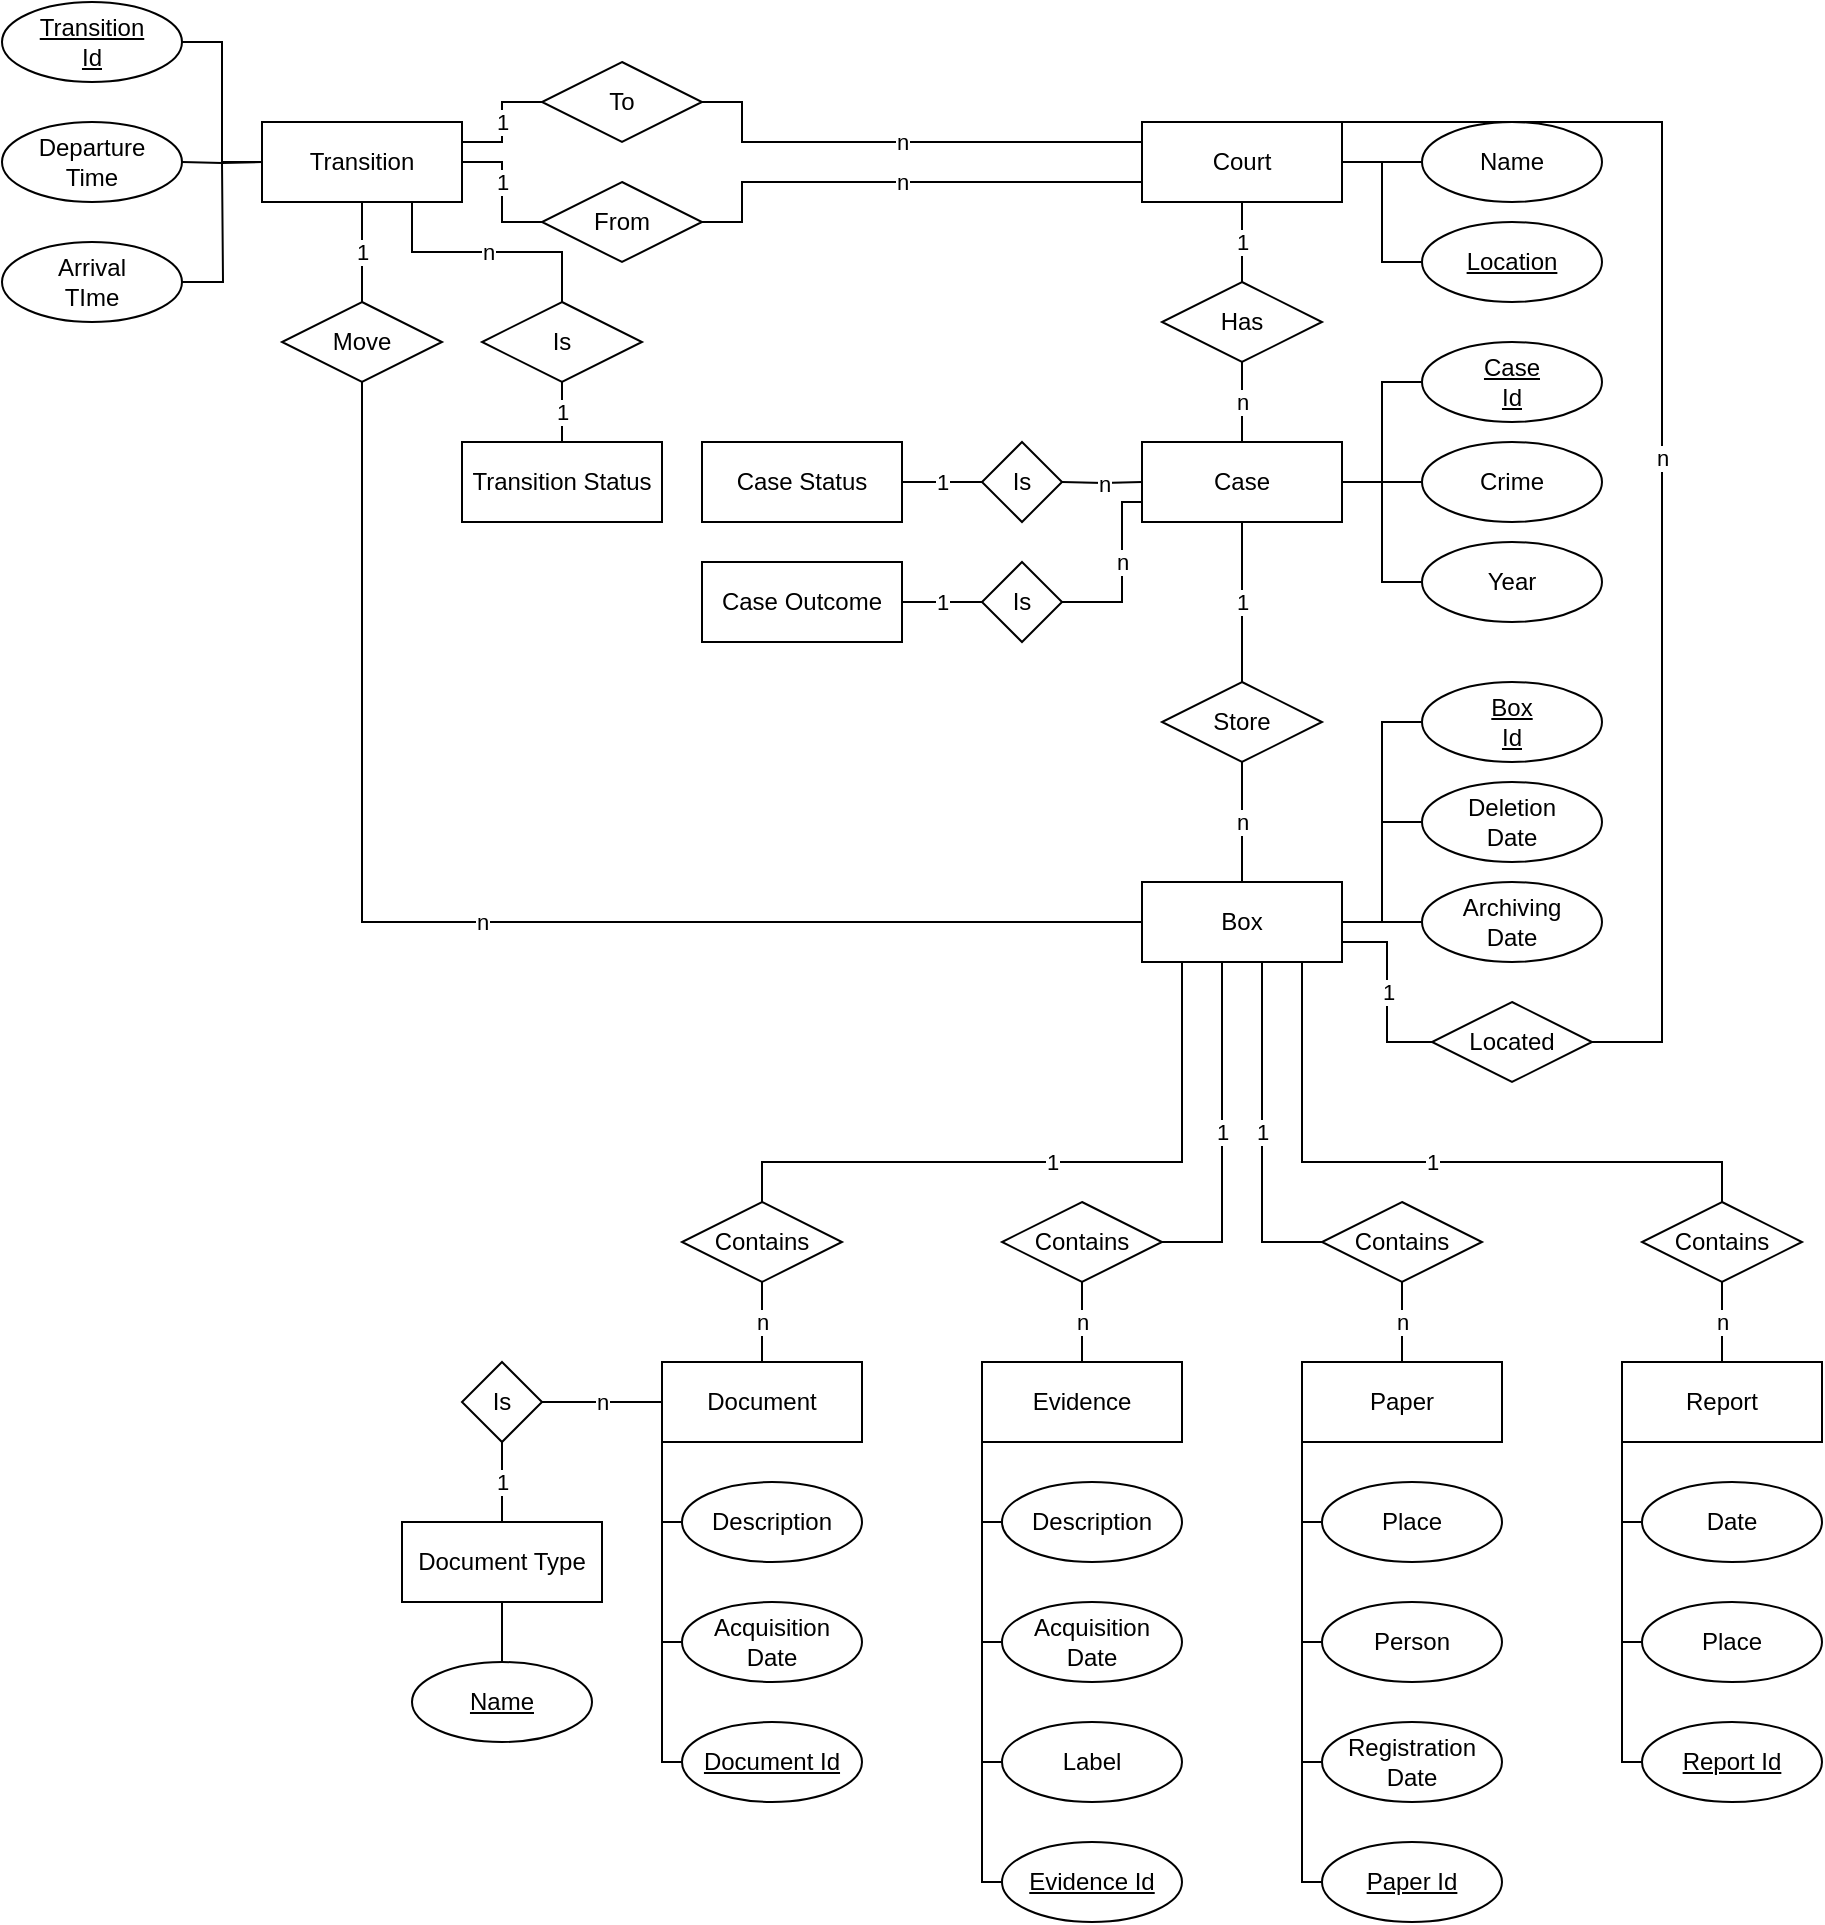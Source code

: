 <mxfile scale="1" border="NaN">
    <diagram id="T_iZSrii9Cr8BMjtHQuX" name="Schema">
        <mxGraphModel dx="1843" dy="827" grid="1" gridSize="10" guides="1" tooltips="1" connect="1" arrows="1" fold="1" page="0" pageScale="1" pageWidth="827" pageHeight="1169" background="#ffffff" math="0" shadow="0">
            <root>
                <mxCell id="0"/>
                <mxCell id="1" parent="0"/>
                <mxCell id="46" value="n" style="edgeStyle=orthogonalEdgeStyle;rounded=0;orthogonalLoop=1;jettySize=auto;html=1;endArrow=none;endFill=0;entryX=0.5;entryY=0;entryDx=0;entryDy=0;" parent="1" source="4" target="6" edge="1">
                    <mxGeometry relative="1" as="geometry">
                        <mxPoint x="-180" y="200" as="targetPoint"/>
                    </mxGeometry>
                </mxCell>
                <mxCell id="4" value="Has" style="shape=rhombus;perimeter=rhombusPerimeter;whiteSpace=wrap;html=1;align=center;" parent="1" vertex="1">
                    <mxGeometry x="-220" y="120" width="80" height="40" as="geometry"/>
                </mxCell>
                <mxCell id="22" value="1" style="edgeStyle=orthogonalEdgeStyle;rounded=0;orthogonalLoop=1;jettySize=auto;html=1;endArrow=none;endFill=0;" parent="1" source="5" target="4" edge="1">
                    <mxGeometry relative="1" as="geometry"/>
                </mxCell>
                <mxCell id="87" style="edgeStyle=orthogonalEdgeStyle;rounded=0;orthogonalLoop=1;jettySize=auto;html=1;endArrow=none;endFill=0;" parent="1" source="5" target="86" edge="1">
                    <mxGeometry relative="1" as="geometry"/>
                </mxCell>
                <mxCell id="5" value="Court" style="whiteSpace=wrap;html=1;align=center;" parent="1" vertex="1">
                    <mxGeometry x="-230" y="40" width="100" height="40" as="geometry"/>
                </mxCell>
                <mxCell id="47" value="1" style="edgeStyle=orthogonalEdgeStyle;rounded=0;orthogonalLoop=1;jettySize=auto;html=1;endArrow=none;endFill=0;entryX=0.5;entryY=0;entryDx=0;entryDy=0;" parent="1" source="6" target="7" edge="1">
                    <mxGeometry relative="1" as="geometry">
                        <mxPoint x="-170" y="300" as="targetPoint"/>
                    </mxGeometry>
                </mxCell>
                <mxCell id="90" style="edgeStyle=orthogonalEdgeStyle;rounded=0;orthogonalLoop=1;jettySize=auto;html=1;endArrow=none;endFill=0;" parent="1" source="6" target="88" edge="1">
                    <mxGeometry relative="1" as="geometry"/>
                </mxCell>
                <mxCell id="6" value="Case" style="whiteSpace=wrap;html=1;align=center;" parent="1" vertex="1">
                    <mxGeometry x="-230" y="200" width="100" height="40" as="geometry"/>
                </mxCell>
                <mxCell id="48" value="n" style="edgeStyle=orthogonalEdgeStyle;rounded=0;orthogonalLoop=1;jettySize=auto;html=1;endArrow=none;endFill=0;" parent="1" source="7" target="8" edge="1">
                    <mxGeometry relative="1" as="geometry"/>
                </mxCell>
                <mxCell id="7" value="Store" style="shape=rhombus;perimeter=rhombusPerimeter;whiteSpace=wrap;html=1;align=center;" parent="1" vertex="1">
                    <mxGeometry x="-220" y="320" width="80" height="40" as="geometry"/>
                </mxCell>
                <mxCell id="54" value="1" style="edgeStyle=orthogonalEdgeStyle;rounded=0;orthogonalLoop=1;jettySize=auto;html=1;endArrow=none;endFill=0;" parent="1" source="8" target="50" edge="1">
                    <mxGeometry relative="1" as="geometry">
                        <Array as="points">
                            <mxPoint x="-210" y="560"/>
                            <mxPoint x="-420" y="560"/>
                        </Array>
                    </mxGeometry>
                </mxCell>
                <mxCell id="57" value="1" style="edgeStyle=orthogonalEdgeStyle;rounded=0;orthogonalLoop=1;jettySize=auto;html=1;endArrow=none;endFill=0;" parent="1" source="8" target="53" edge="1">
                    <mxGeometry relative="1" as="geometry">
                        <Array as="points">
                            <mxPoint x="-150" y="560"/>
                            <mxPoint x="60" y="560"/>
                        </Array>
                    </mxGeometry>
                </mxCell>
                <mxCell id="59" value="1" style="edgeStyle=orthogonalEdgeStyle;rounded=0;orthogonalLoop=1;jettySize=auto;html=1;endArrow=none;endFill=0;" parent="1" target="51" edge="1">
                    <mxGeometry relative="1" as="geometry">
                        <mxPoint x="-190" y="460" as="sourcePoint"/>
                        <Array as="points">
                            <mxPoint x="-190" y="460"/>
                            <mxPoint x="-190" y="600"/>
                        </Array>
                    </mxGeometry>
                </mxCell>
                <mxCell id="60" value="1" style="edgeStyle=orthogonalEdgeStyle;rounded=0;orthogonalLoop=1;jettySize=auto;html=1;endArrow=none;endFill=0;" parent="1" target="52" edge="1">
                    <mxGeometry relative="1" as="geometry">
                        <mxPoint x="-170" y="460" as="sourcePoint"/>
                        <Array as="points">
                            <mxPoint x="-170" y="460"/>
                            <mxPoint x="-170" y="600"/>
                        </Array>
                    </mxGeometry>
                </mxCell>
                <mxCell id="153" value="1" style="edgeStyle=orthogonalEdgeStyle;rounded=0;orthogonalLoop=1;jettySize=auto;html=1;exitX=1;exitY=0.75;exitDx=0;exitDy=0;entryX=0;entryY=0.5;entryDx=0;entryDy=0;endArrow=none;endFill=0;" parent="1" source="8" target="152" edge="1">
                    <mxGeometry relative="1" as="geometry"/>
                </mxCell>
                <mxCell id="182" style="edgeStyle=orthogonalEdgeStyle;rounded=0;orthogonalLoop=1;jettySize=auto;html=1;exitX=1;exitY=0.25;exitDx=0;exitDy=0;entryX=0;entryY=0.5;entryDx=0;entryDy=0;endArrow=none;endFill=0;" parent="1" source="8" target="181" edge="1">
                    <mxGeometry relative="1" as="geometry">
                        <Array as="points">
                            <mxPoint x="-130" y="440"/>
                            <mxPoint x="-110" y="440"/>
                            <mxPoint x="-110" y="390"/>
                        </Array>
                    </mxGeometry>
                </mxCell>
                <mxCell id="189" style="edgeStyle=orthogonalEdgeStyle;rounded=0;orthogonalLoop=1;jettySize=auto;html=1;entryX=0;entryY=0.5;entryDx=0;entryDy=0;endArrow=none;endFill=0;" parent="1" source="8" target="188" edge="1">
                    <mxGeometry relative="1" as="geometry"/>
                </mxCell>
                <mxCell id="8" value="Box" style="whiteSpace=wrap;html=1;align=center;" parent="1" vertex="1">
                    <mxGeometry x="-230" y="420" width="100" height="40" as="geometry"/>
                </mxCell>
                <mxCell id="73" style="edgeStyle=orthogonalEdgeStyle;rounded=0;orthogonalLoop=1;jettySize=auto;html=1;exitX=0;exitY=1;exitDx=0;exitDy=0;entryX=0;entryY=0.5;entryDx=0;entryDy=0;endArrow=none;endFill=0;" parent="1" source="10" target="70" edge="1">
                    <mxGeometry relative="1" as="geometry">
                        <Array as="points">
                            <mxPoint x="-310" y="860"/>
                        </Array>
                    </mxGeometry>
                </mxCell>
                <mxCell id="195" style="edgeStyle=orthogonalEdgeStyle;rounded=0;orthogonalLoop=1;jettySize=auto;html=1;exitX=0;exitY=1;exitDx=0;exitDy=0;entryX=0;entryY=0.5;entryDx=0;entryDy=0;endArrow=none;endFill=0;" parent="1" source="10" target="194" edge="1">
                    <mxGeometry relative="1" as="geometry">
                        <Array as="points">
                            <mxPoint x="-310" y="920"/>
                        </Array>
                    </mxGeometry>
                </mxCell>
                <mxCell id="10" value="Evidence" style="whiteSpace=wrap;html=1;align=center;" parent="1" vertex="1">
                    <mxGeometry x="-310" y="660" width="100" height="40" as="geometry"/>
                </mxCell>
                <mxCell id="109" style="edgeStyle=orthogonalEdgeStyle;rounded=0;orthogonalLoop=1;jettySize=auto;html=1;exitX=0;exitY=1;exitDx=0;exitDy=0;entryX=0;entryY=0.5;entryDx=0;entryDy=0;endArrow=none;endFill=0;" parent="1" source="11" target="79" edge="1">
                    <mxGeometry relative="1" as="geometry">
                        <Array as="points">
                            <mxPoint x="-150" y="860"/>
                        </Array>
                    </mxGeometry>
                </mxCell>
                <mxCell id="193" style="edgeStyle=orthogonalEdgeStyle;rounded=0;orthogonalLoop=1;jettySize=auto;html=1;exitX=0;exitY=1;exitDx=0;exitDy=0;entryX=0;entryY=0.5;entryDx=0;entryDy=0;endArrow=none;endFill=0;" parent="1" source="11" target="192" edge="1">
                    <mxGeometry relative="1" as="geometry">
                        <Array as="points">
                            <mxPoint x="-150" y="920"/>
                        </Array>
                    </mxGeometry>
                </mxCell>
                <mxCell id="11" value="Paper" style="whiteSpace=wrap;html=1;align=center;" parent="1" vertex="1">
                    <mxGeometry x="-150" y="660" width="100" height="40" as="geometry"/>
                </mxCell>
                <mxCell id="191" style="edgeStyle=orthogonalEdgeStyle;rounded=0;orthogonalLoop=1;jettySize=auto;html=1;exitX=0;exitY=1;exitDx=0;exitDy=0;entryX=0;entryY=0.5;entryDx=0;entryDy=0;endArrow=none;endFill=0;" parent="1" source="12" target="190" edge="1">
                    <mxGeometry relative="1" as="geometry">
                        <Array as="points">
                            <mxPoint x="10" y="860"/>
                        </Array>
                    </mxGeometry>
                </mxCell>
                <mxCell id="12" value="Report" style="whiteSpace=wrap;html=1;align=center;" parent="1" vertex="1">
                    <mxGeometry x="10" y="660" width="100" height="40" as="geometry"/>
                </mxCell>
                <mxCell id="67" style="edgeStyle=orthogonalEdgeStyle;rounded=0;orthogonalLoop=1;jettySize=auto;html=1;endArrow=none;endFill=0;" parent="1" source="13" target="24" edge="1">
                    <mxGeometry relative="1" as="geometry">
                        <Array as="points">
                            <mxPoint x="-470" y="800"/>
                        </Array>
                    </mxGeometry>
                </mxCell>
                <mxCell id="84" value="n" style="edgeStyle=orthogonalEdgeStyle;rounded=0;orthogonalLoop=1;jettySize=auto;html=1;endArrow=none;endFill=0;" parent="1" source="13" target="32" edge="1">
                    <mxGeometry relative="1" as="geometry"/>
                </mxCell>
                <mxCell id="197" style="edgeStyle=orthogonalEdgeStyle;rounded=0;orthogonalLoop=1;jettySize=auto;html=1;exitX=0;exitY=1;exitDx=0;exitDy=0;entryX=0;entryY=0.5;entryDx=0;entryDy=0;endArrow=none;endFill=0;" parent="1" source="13" target="196" edge="1">
                    <mxGeometry relative="1" as="geometry">
                        <Array as="points">
                            <mxPoint x="-470" y="860"/>
                        </Array>
                    </mxGeometry>
                </mxCell>
                <mxCell id="13" value="Document" style="whiteSpace=wrap;html=1;align=center;" parent="1" vertex="1">
                    <mxGeometry x="-470" y="660" width="100" height="40" as="geometry"/>
                </mxCell>
                <mxCell id="114" style="edgeStyle=orthogonalEdgeStyle;rounded=0;orthogonalLoop=1;jettySize=auto;html=1;exitX=0;exitY=0.5;exitDx=0;exitDy=0;endArrow=none;endFill=0;" parent="1" source="23" edge="1">
                    <mxGeometry relative="1" as="geometry">
                        <mxPoint x="-470" y="740.345" as="targetPoint"/>
                    </mxGeometry>
                </mxCell>
                <mxCell id="23" value="Description" style="ellipse;whiteSpace=wrap;html=1;align=center;" parent="1" vertex="1">
                    <mxGeometry x="-460" y="720" width="90" height="40" as="geometry"/>
                </mxCell>
                <mxCell id="24" value="Acquisition&lt;br&gt;Date" style="ellipse;whiteSpace=wrap;html=1;align=center;" parent="1" vertex="1">
                    <mxGeometry x="-460" y="780" width="90" height="40" as="geometry"/>
                </mxCell>
                <mxCell id="85" value="1" style="edgeStyle=orthogonalEdgeStyle;rounded=0;orthogonalLoop=1;jettySize=auto;html=1;entryX=0.5;entryY=0;entryDx=0;entryDy=0;endArrow=none;endFill=0;" parent="1" source="32" target="35" edge="1">
                    <mxGeometry relative="1" as="geometry"/>
                </mxCell>
                <mxCell id="32" value="Is" style="shape=rhombus;perimeter=rhombusPerimeter;whiteSpace=wrap;html=1;align=center;" parent="1" vertex="1">
                    <mxGeometry x="-570" y="660" width="40" height="40" as="geometry"/>
                </mxCell>
                <mxCell id="199" style="edgeStyle=orthogonalEdgeStyle;rounded=0;orthogonalLoop=1;jettySize=auto;html=1;endArrow=none;endFill=0;" parent="1" source="35" target="198" edge="1">
                    <mxGeometry relative="1" as="geometry"/>
                </mxCell>
                <mxCell id="35" value="Document Type" style="whiteSpace=wrap;html=1;align=center;" parent="1" vertex="1">
                    <mxGeometry x="-600" y="740" width="100" height="40" as="geometry"/>
                </mxCell>
                <mxCell id="61" value="n" style="edgeStyle=orthogonalEdgeStyle;rounded=0;orthogonalLoop=1;jettySize=auto;html=1;endArrow=none;endFill=0;" parent="1" source="50" target="13" edge="1">
                    <mxGeometry relative="1" as="geometry"/>
                </mxCell>
                <mxCell id="50" value="Contains" style="shape=rhombus;perimeter=rhombusPerimeter;whiteSpace=wrap;html=1;align=center;" parent="1" vertex="1">
                    <mxGeometry x="-460" y="580" width="80" height="40" as="geometry"/>
                </mxCell>
                <mxCell id="62" value="n" style="edgeStyle=orthogonalEdgeStyle;rounded=0;orthogonalLoop=1;jettySize=auto;html=1;endArrow=none;endFill=0;" parent="1" source="51" target="10" edge="1">
                    <mxGeometry relative="1" as="geometry"/>
                </mxCell>
                <mxCell id="51" value="Contains" style="shape=rhombus;perimeter=rhombusPerimeter;whiteSpace=wrap;html=1;align=center;" parent="1" vertex="1">
                    <mxGeometry x="-300" y="580" width="80" height="40" as="geometry"/>
                </mxCell>
                <mxCell id="116" value="n" style="edgeStyle=orthogonalEdgeStyle;rounded=0;orthogonalLoop=1;jettySize=auto;html=1;entryX=0.5;entryY=0;entryDx=0;entryDy=0;endArrow=none;endFill=0;" parent="1" source="52" target="11" edge="1">
                    <mxGeometry relative="1" as="geometry"/>
                </mxCell>
                <mxCell id="52" value="Contains" style="shape=rhombus;perimeter=rhombusPerimeter;whiteSpace=wrap;html=1;align=center;" parent="1" vertex="1">
                    <mxGeometry x="-140" y="580" width="80" height="40" as="geometry"/>
                </mxCell>
                <mxCell id="64" value="n" style="edgeStyle=orthogonalEdgeStyle;rounded=0;orthogonalLoop=1;jettySize=auto;html=1;endArrow=none;endFill=0;" parent="1" source="53" target="12" edge="1">
                    <mxGeometry relative="1" as="geometry"/>
                </mxCell>
                <mxCell id="53" value="Contains" style="shape=rhombus;perimeter=rhombusPerimeter;whiteSpace=wrap;html=1;align=center;" parent="1" vertex="1">
                    <mxGeometry x="20" y="580" width="80" height="40" as="geometry"/>
                </mxCell>
                <mxCell id="112" style="edgeStyle=orthogonalEdgeStyle;rounded=0;orthogonalLoop=1;jettySize=auto;html=1;exitX=0;exitY=0.5;exitDx=0;exitDy=0;endArrow=none;endFill=0;" parent="1" source="68" edge="1">
                    <mxGeometry relative="1" as="geometry">
                        <mxPoint x="-310" y="740.345" as="targetPoint"/>
                    </mxGeometry>
                </mxCell>
                <mxCell id="68" value="Description" style="ellipse;whiteSpace=wrap;html=1;align=center;" parent="1" vertex="1">
                    <mxGeometry x="-300" y="720" width="90" height="40" as="geometry"/>
                </mxCell>
                <mxCell id="113" style="edgeStyle=orthogonalEdgeStyle;rounded=0;orthogonalLoop=1;jettySize=auto;html=1;exitX=0;exitY=0.5;exitDx=0;exitDy=0;endArrow=none;endFill=0;" parent="1" source="69" edge="1">
                    <mxGeometry relative="1" as="geometry">
                        <mxPoint x="-310" y="800.345" as="targetPoint"/>
                    </mxGeometry>
                </mxCell>
                <mxCell id="69" value="Acquisition&lt;br&gt;Date" style="ellipse;whiteSpace=wrap;html=1;align=center;" parent="1" vertex="1">
                    <mxGeometry x="-300" y="780" width="90" height="40" as="geometry"/>
                </mxCell>
                <mxCell id="70" value="Label" style="ellipse;whiteSpace=wrap;html=1;align=center;" parent="1" vertex="1">
                    <mxGeometry x="-300" y="840" width="90" height="40" as="geometry"/>
                </mxCell>
                <mxCell id="111" style="edgeStyle=orthogonalEdgeStyle;rounded=0;orthogonalLoop=1;jettySize=auto;html=1;exitX=0;exitY=0.5;exitDx=0;exitDy=0;endArrow=none;endFill=0;" parent="1" source="77" edge="1">
                    <mxGeometry relative="1" as="geometry">
                        <mxPoint x="-150" y="740.345" as="targetPoint"/>
                    </mxGeometry>
                </mxCell>
                <mxCell id="77" value="Place" style="ellipse;whiteSpace=wrap;html=1;align=center;" parent="1" vertex="1">
                    <mxGeometry x="-140" y="720" width="90" height="40" as="geometry"/>
                </mxCell>
                <mxCell id="110" style="edgeStyle=orthogonalEdgeStyle;rounded=0;orthogonalLoop=1;jettySize=auto;html=1;exitX=0;exitY=0.5;exitDx=0;exitDy=0;endArrow=none;endFill=0;" parent="1" source="78" edge="1">
                    <mxGeometry relative="1" as="geometry">
                        <mxPoint x="-150" y="800.345" as="targetPoint"/>
                    </mxGeometry>
                </mxCell>
                <mxCell id="78" value="Person" style="ellipse;whiteSpace=wrap;html=1;align=center;" parent="1" vertex="1">
                    <mxGeometry x="-140" y="780" width="90" height="40" as="geometry"/>
                </mxCell>
                <mxCell id="79" value="Registration&lt;br&gt;Date" style="ellipse;whiteSpace=wrap;html=1;align=center;" parent="1" vertex="1">
                    <mxGeometry x="-140" y="840" width="90" height="40" as="geometry"/>
                </mxCell>
                <mxCell id="81" style="edgeStyle=orthogonalEdgeStyle;rounded=0;orthogonalLoop=1;jettySize=auto;html=1;exitX=0;exitY=1;exitDx=0;exitDy=0;entryX=0;entryY=0.5;entryDx=0;entryDy=0;endArrow=none;endFill=0;" parent="1" target="83" edge="1">
                    <mxGeometry relative="1" as="geometry">
                        <mxPoint x="10" y="700" as="sourcePoint"/>
                        <Array as="points">
                            <mxPoint x="10" y="800"/>
                        </Array>
                    </mxGeometry>
                </mxCell>
                <mxCell id="115" style="edgeStyle=orthogonalEdgeStyle;rounded=0;orthogonalLoop=1;jettySize=auto;html=1;exitX=0;exitY=0.5;exitDx=0;exitDy=0;endArrow=none;endFill=0;" parent="1" source="82" edge="1">
                    <mxGeometry relative="1" as="geometry">
                        <mxPoint x="10" y="740.345" as="targetPoint"/>
                    </mxGeometry>
                </mxCell>
                <mxCell id="82" value="Date" style="ellipse;whiteSpace=wrap;html=1;align=center;" parent="1" vertex="1">
                    <mxGeometry x="20" y="720" width="90" height="40" as="geometry"/>
                </mxCell>
                <mxCell id="83" value="Place" style="ellipse;whiteSpace=wrap;html=1;align=center;" parent="1" vertex="1">
                    <mxGeometry x="20" y="780" width="90" height="40" as="geometry"/>
                </mxCell>
                <mxCell id="86" value="Name" style="ellipse;whiteSpace=wrap;html=1;align=center;" parent="1" vertex="1">
                    <mxGeometry x="-90" y="40" width="90" height="40" as="geometry"/>
                </mxCell>
                <mxCell id="88" value="Crime" style="ellipse;whiteSpace=wrap;html=1;align=center;" parent="1" vertex="1">
                    <mxGeometry x="-90" y="200" width="90" height="40" as="geometry"/>
                </mxCell>
                <mxCell id="118" style="edgeStyle=orthogonalEdgeStyle;rounded=0;orthogonalLoop=1;jettySize=auto;html=1;exitX=0;exitY=0.5;exitDx=0;exitDy=0;endArrow=none;endFill=0;" parent="1" source="89" edge="1">
                    <mxGeometry relative="1" as="geometry">
                        <mxPoint x="-110" y="220" as="targetPoint"/>
                    </mxGeometry>
                </mxCell>
                <mxCell id="89" value="Year" style="ellipse;whiteSpace=wrap;html=1;align=center;" parent="1" vertex="1">
                    <mxGeometry x="-90" y="250" width="90" height="40" as="geometry"/>
                </mxCell>
                <mxCell id="92" value="n" style="edgeStyle=orthogonalEdgeStyle;rounded=0;orthogonalLoop=1;jettySize=auto;html=1;endArrow=none;endFill=0;" parent="1" edge="1">
                    <mxGeometry relative="1" as="geometry">
                        <mxPoint x="-230" y="220.0" as="sourcePoint"/>
                        <mxPoint x="-270.0" y="220.0" as="targetPoint"/>
                    </mxGeometry>
                </mxCell>
                <mxCell id="97" value="n" style="edgeStyle=orthogonalEdgeStyle;rounded=0;orthogonalLoop=1;jettySize=auto;html=1;endArrow=none;endFill=0;exitX=0;exitY=1;exitDx=0;exitDy=0;" parent="1" source="6" edge="1">
                    <mxGeometry relative="1" as="geometry">
                        <mxPoint x="-230" y="280.0" as="sourcePoint"/>
                        <mxPoint x="-270" y="280" as="targetPoint"/>
                        <Array as="points">
                            <mxPoint x="-230" y="230"/>
                            <mxPoint x="-240" y="230"/>
                            <mxPoint x="-240" y="280"/>
                        </Array>
                    </mxGeometry>
                </mxCell>
                <mxCell id="151" style="edgeStyle=orthogonalEdgeStyle;rounded=0;orthogonalLoop=1;jettySize=auto;html=1;entryX=1;entryY=0.5;entryDx=0;entryDy=0;endArrow=none;endFill=0;" parent="1" source="104" target="8" edge="1">
                    <mxGeometry relative="1" as="geometry"/>
                </mxCell>
                <mxCell id="104" value="Archiving&lt;br&gt;Date" style="ellipse;whiteSpace=wrap;html=1;align=center;" parent="1" vertex="1">
                    <mxGeometry x="-90" y="420" width="90" height="40" as="geometry"/>
                </mxCell>
                <mxCell id="134" value="Transition Status" style="whiteSpace=wrap;html=1;align=center;" parent="1" vertex="1">
                    <mxGeometry x="-570" y="200" width="100" height="40" as="geometry"/>
                </mxCell>
                <mxCell id="136" value="1" style="edgeStyle=orthogonalEdgeStyle;rounded=0;orthogonalLoop=1;jettySize=auto;html=1;endArrow=none;endFill=0;" parent="1" source="137" target="138" edge="1">
                    <mxGeometry relative="1" as="geometry"/>
                </mxCell>
                <mxCell id="137" value="Is" style="shape=rhombus;perimeter=rhombusPerimeter;whiteSpace=wrap;html=1;align=center;" parent="1" vertex="1">
                    <mxGeometry x="-310" y="200" width="40" height="40" as="geometry"/>
                </mxCell>
                <mxCell id="138" value="Case Status" style="whiteSpace=wrap;html=1;align=center;" parent="1" vertex="1">
                    <mxGeometry x="-450" y="200" width="100" height="40" as="geometry"/>
                </mxCell>
                <mxCell id="139" value="1" style="edgeStyle=orthogonalEdgeStyle;rounded=0;orthogonalLoop=1;jettySize=auto;html=1;endArrow=none;endFill=0;" parent="1" source="140" target="141" edge="1">
                    <mxGeometry relative="1" as="geometry"/>
                </mxCell>
                <mxCell id="140" value="Is" style="shape=rhombus;perimeter=rhombusPerimeter;whiteSpace=wrap;html=1;align=center;" parent="1" vertex="1">
                    <mxGeometry x="-310" y="260" width="40" height="40" as="geometry"/>
                </mxCell>
                <mxCell id="141" value="Case Outcome" style="whiteSpace=wrap;html=1;align=center;" parent="1" vertex="1">
                    <mxGeometry x="-450" y="260" width="100" height="40" as="geometry"/>
                </mxCell>
                <mxCell id="150" style="edgeStyle=orthogonalEdgeStyle;rounded=0;orthogonalLoop=1;jettySize=auto;html=1;endArrow=none;endFill=0;" parent="1" source="149" edge="1">
                    <mxGeometry relative="1" as="geometry">
                        <mxPoint x="-110" y="60" as="targetPoint"/>
                    </mxGeometry>
                </mxCell>
                <mxCell id="149" value="Location" style="ellipse;whiteSpace=wrap;html=1;align=center;fontStyle=4" parent="1" vertex="1">
                    <mxGeometry x="-90" y="90" width="90" height="40" as="geometry"/>
                </mxCell>
                <mxCell id="154" value="n" style="edgeStyle=orthogonalEdgeStyle;rounded=0;orthogonalLoop=1;jettySize=auto;html=1;endArrow=none;endFill=0;" parent="1" source="152" target="5" edge="1">
                    <mxGeometry relative="1" as="geometry">
                        <Array as="points">
                            <mxPoint x="30" y="500"/>
                            <mxPoint x="30" y="40"/>
                            <mxPoint x="-180" y="40"/>
                        </Array>
                    </mxGeometry>
                </mxCell>
                <mxCell id="152" value="Located" style="shape=rhombus;perimeter=rhombusPerimeter;whiteSpace=wrap;html=1;align=center;" parent="1" vertex="1">
                    <mxGeometry x="-85" y="480" width="80" height="40" as="geometry"/>
                </mxCell>
                <mxCell id="158" value="1" style="edgeStyle=orthogonalEdgeStyle;rounded=0;orthogonalLoop=1;jettySize=auto;html=1;endArrow=none;endFill=0;exitX=1;exitY=0.75;exitDx=0;exitDy=0;" parent="1" source="155" target="156" edge="1">
                    <mxGeometry relative="1" as="geometry">
                        <Array as="points">
                            <mxPoint x="-570" y="60"/>
                            <mxPoint x="-550" y="60"/>
                            <mxPoint x="-550" y="90"/>
                        </Array>
                    </mxGeometry>
                </mxCell>
                <mxCell id="159" value="1" style="edgeStyle=orthogonalEdgeStyle;rounded=0;orthogonalLoop=1;jettySize=auto;html=1;endArrow=none;endFill=0;" parent="1" source="155" target="157" edge="1">
                    <mxGeometry relative="1" as="geometry">
                        <Array as="points">
                            <mxPoint x="-550" y="50"/>
                            <mxPoint x="-550" y="30"/>
                        </Array>
                    </mxGeometry>
                </mxCell>
                <mxCell id="174" value="1" style="edgeStyle=orthogonalEdgeStyle;rounded=0;orthogonalLoop=1;jettySize=auto;html=1;endArrow=none;endFill=0;" parent="1" source="155" target="162" edge="1">
                    <mxGeometry relative="1" as="geometry"/>
                </mxCell>
                <mxCell id="176" value="n" style="edgeStyle=orthogonalEdgeStyle;rounded=0;orthogonalLoop=1;jettySize=auto;html=1;exitX=0.75;exitY=1;exitDx=0;exitDy=0;entryX=0.5;entryY=0;entryDx=0;entryDy=0;endArrow=none;endFill=0;" parent="1" source="155" target="170" edge="1">
                    <mxGeometry relative="1" as="geometry"/>
                </mxCell>
                <mxCell id="155" value="Transition" style="whiteSpace=wrap;html=1;align=center;" parent="1" vertex="1">
                    <mxGeometry x="-670" y="40" width="100" height="40" as="geometry"/>
                </mxCell>
                <mxCell id="161" value="n" style="edgeStyle=orthogonalEdgeStyle;rounded=0;orthogonalLoop=1;jettySize=auto;html=1;entryX=0;entryY=0.75;entryDx=0;entryDy=0;endArrow=none;endFill=0;" parent="1" source="156" target="5" edge="1">
                    <mxGeometry relative="1" as="geometry">
                        <Array as="points">
                            <mxPoint x="-430" y="90"/>
                            <mxPoint x="-430" y="70"/>
                        </Array>
                    </mxGeometry>
                </mxCell>
                <mxCell id="156" value="From" style="shape=rhombus;perimeter=rhombusPerimeter;whiteSpace=wrap;html=1;align=center;" parent="1" vertex="1">
                    <mxGeometry x="-530" y="70" width="80" height="40" as="geometry"/>
                </mxCell>
                <mxCell id="160" value="n" style="edgeStyle=orthogonalEdgeStyle;rounded=0;orthogonalLoop=1;jettySize=auto;html=1;entryX=0;entryY=0.25;entryDx=0;entryDy=0;endArrow=none;endFill=0;" parent="1" source="157" target="5" edge="1">
                    <mxGeometry relative="1" as="geometry">
                        <Array as="points">
                            <mxPoint x="-430" y="30"/>
                            <mxPoint x="-430" y="50"/>
                        </Array>
                    </mxGeometry>
                </mxCell>
                <mxCell id="157" value="To" style="shape=rhombus;perimeter=rhombusPerimeter;whiteSpace=wrap;html=1;align=center;" parent="1" vertex="1">
                    <mxGeometry x="-530" y="10" width="80" height="40" as="geometry"/>
                </mxCell>
                <mxCell id="175" value="n" style="edgeStyle=orthogonalEdgeStyle;rounded=0;orthogonalLoop=1;jettySize=auto;html=1;entryX=0;entryY=0.5;entryDx=0;entryDy=0;endArrow=none;endFill=0;verticalAlign=middle;labelPosition=center;verticalLabelPosition=middle;align=center;horizontal=1;fontFamily=Helvetica;" parent="1" source="162" target="8" edge="1">
                    <mxGeometry relative="1" as="geometry">
                        <Array as="points">
                            <mxPoint x="-620" y="170"/>
                            <mxPoint x="-620" y="440"/>
                        </Array>
                    </mxGeometry>
                </mxCell>
                <mxCell id="162" value="Move" style="shape=rhombus;perimeter=rhombusPerimeter;whiteSpace=wrap;html=1;align=center;" parent="1" vertex="1">
                    <mxGeometry x="-660" y="130" width="80" height="40" as="geometry"/>
                </mxCell>
                <mxCell id="165" style="edgeStyle=orthogonalEdgeStyle;rounded=0;orthogonalLoop=1;jettySize=auto;html=1;exitX=0;exitY=0.5;exitDx=0;exitDy=0;endArrow=none;endFill=0;" parent="1" target="166" edge="1">
                    <mxGeometry relative="1" as="geometry">
                        <mxPoint x="-670" y="60" as="sourcePoint"/>
                    </mxGeometry>
                </mxCell>
                <mxCell id="166" value="Departure&lt;br&gt;Time" style="ellipse;whiteSpace=wrap;html=1;align=center;" parent="1" vertex="1">
                    <mxGeometry x="-800" y="40" width="90" height="40" as="geometry"/>
                </mxCell>
                <mxCell id="167" style="edgeStyle=orthogonalEdgeStyle;rounded=0;orthogonalLoop=1;jettySize=auto;html=1;endArrow=none;endFill=0;" parent="1" source="168" edge="1">
                    <mxGeometry relative="1" as="geometry">
                        <mxPoint x="-690" y="60" as="targetPoint"/>
                    </mxGeometry>
                </mxCell>
                <mxCell id="168" value="Arrival&lt;br&gt;TIme" style="ellipse;whiteSpace=wrap;html=1;align=center;" parent="1" vertex="1">
                    <mxGeometry x="-800" y="100" width="90" height="40" as="geometry"/>
                </mxCell>
                <mxCell id="178" value="1" style="edgeStyle=orthogonalEdgeStyle;rounded=0;orthogonalLoop=1;jettySize=auto;html=1;endArrow=none;endFill=0;entryX=0.5;entryY=0;entryDx=0;entryDy=0;" parent="1" source="170" target="134" edge="1">
                    <mxGeometry relative="1" as="geometry">
                        <mxPoint x="-520" y="200" as="targetPoint"/>
                    </mxGeometry>
                </mxCell>
                <mxCell id="170" value="Is" style="shape=rhombus;perimeter=rhombusPerimeter;whiteSpace=wrap;html=1;align=center;" parent="1" vertex="1">
                    <mxGeometry x="-560" y="130" width="80" height="40" as="geometry"/>
                </mxCell>
                <mxCell id="181" value="Deletion&lt;br&gt;Date" style="ellipse;whiteSpace=wrap;html=1;align=center;" parent="1" vertex="1">
                    <mxGeometry x="-90" y="370" width="90" height="40" as="geometry"/>
                </mxCell>
                <mxCell id="184" style="edgeStyle=orthogonalEdgeStyle;rounded=0;orthogonalLoop=1;jettySize=auto;html=1;endArrow=none;endFill=0;" parent="1" source="183" target="155" edge="1">
                    <mxGeometry relative="1" as="geometry">
                        <Array as="points">
                            <mxPoint x="-690"/>
                            <mxPoint x="-690" y="60"/>
                        </Array>
                    </mxGeometry>
                </mxCell>
                <mxCell id="183" value="Transition&lt;br&gt;Id" style="ellipse;whiteSpace=wrap;html=1;align=center;fontStyle=4" parent="1" vertex="1">
                    <mxGeometry x="-800" y="-20" width="90" height="40" as="geometry"/>
                </mxCell>
                <mxCell id="187" style="edgeStyle=orthogonalEdgeStyle;rounded=0;orthogonalLoop=1;jettySize=auto;html=1;entryX=1;entryY=0.5;entryDx=0;entryDy=0;endArrow=none;endFill=0;" parent="1" source="186" target="6" edge="1">
                    <mxGeometry relative="1" as="geometry"/>
                </mxCell>
                <mxCell id="186" value="Case&lt;br&gt;Id" style="ellipse;whiteSpace=wrap;html=1;align=center;fontStyle=4" parent="1" vertex="1">
                    <mxGeometry x="-90" y="150" width="90" height="40" as="geometry"/>
                </mxCell>
                <mxCell id="188" value="Box&lt;br&gt;Id" style="ellipse;whiteSpace=wrap;html=1;align=center;fontStyle=4" parent="1" vertex="1">
                    <mxGeometry x="-90" y="320" width="90" height="40" as="geometry"/>
                </mxCell>
                <mxCell id="190" value="Report Id" style="ellipse;whiteSpace=wrap;html=1;align=center;fontStyle=4" parent="1" vertex="1">
                    <mxGeometry x="20" y="840" width="90" height="40" as="geometry"/>
                </mxCell>
                <mxCell id="192" value="Paper&amp;nbsp;Id" style="ellipse;whiteSpace=wrap;html=1;align=center;fontStyle=4" parent="1" vertex="1">
                    <mxGeometry x="-140" y="900" width="90" height="40" as="geometry"/>
                </mxCell>
                <mxCell id="194" value="Evidence Id" style="ellipse;whiteSpace=wrap;html=1;align=center;fontStyle=4" parent="1" vertex="1">
                    <mxGeometry x="-300" y="900" width="90" height="40" as="geometry"/>
                </mxCell>
                <mxCell id="196" value="Document Id" style="ellipse;whiteSpace=wrap;html=1;align=center;fontStyle=4" parent="1" vertex="1">
                    <mxGeometry x="-460" y="840" width="90" height="40" as="geometry"/>
                </mxCell>
                <mxCell id="198" value="Name" style="ellipse;whiteSpace=wrap;html=1;align=center;fontStyle=4" parent="1" vertex="1">
                    <mxGeometry x="-595" y="810" width="90" height="40" as="geometry"/>
                </mxCell>
            </root>
        </mxGraphModel>
    </diagram>
</mxfile>